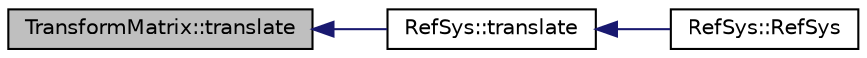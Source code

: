 digraph "TransformMatrix::translate"
{
  edge [fontname="Helvetica",fontsize="10",labelfontname="Helvetica",labelfontsize="10"];
  node [fontname="Helvetica",fontsize="10",shape=record];
  rankdir="LR";
  Node1 [label="TransformMatrix::translate",height=0.2,width=0.4,color="black", fillcolor="grey75", style="filled" fontcolor="black"];
  Node1 -> Node2 [dir="back",color="midnightblue",fontsize="10",style="solid",fontname="Helvetica"];
  Node2 [label="RefSys::translate",height=0.2,width=0.4,color="black", fillcolor="white", style="filled",URL="$classRefSys.html#a5dcfc5412f6f1bc3328c4c5b414251ad",tooltip="Translates the origin of the reference system This methods translated the origin of the reference sys..."];
  Node2 -> Node3 [dir="back",color="midnightblue",fontsize="10",style="solid",fontname="Helvetica"];
  Node3 [label="RefSys::RefSys",height=0.2,width=0.4,color="black", fillcolor="white", style="filled",URL="$classRefSys.html#a641efcba85c99b217c4c0bd7746bf474",tooltip="Default parametrized constructor."];
}
